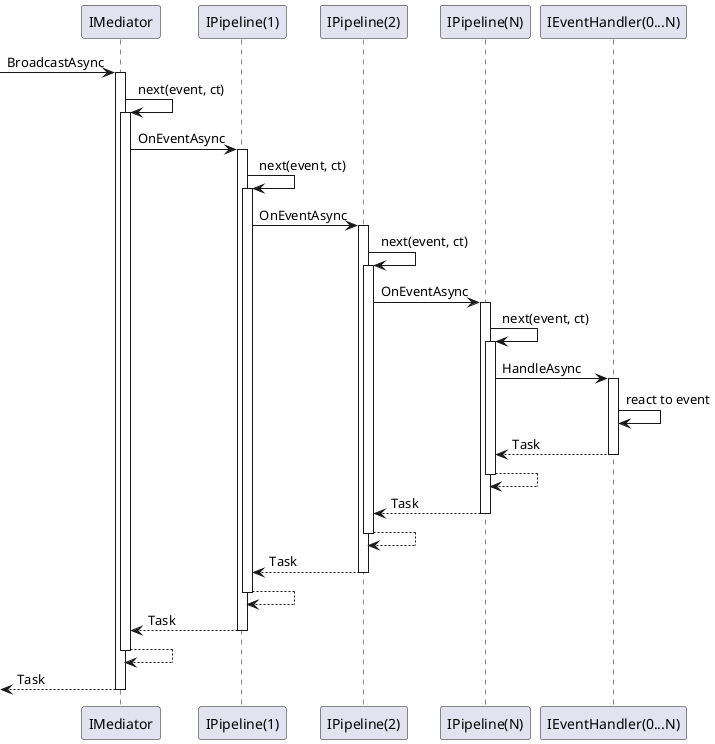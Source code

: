 @startuml pipeline-events
'title Pipeline for Events 

[-> IMediator ++: BroadcastAsync
IMediator -> IMediator ++: next(event, ct)
IMediator -> "IPipeline(1)" ++: OnEventAsync
"IPipeline(1)" -> "IPipeline(1)" ++: next(event, ct)
"IPipeline(1)" -> "IPipeline(2)" ++: OnEventAsync
"IPipeline(2)" -> "IPipeline(2)" ++: next(event, ct)
"IPipeline(2)" -> "IPipeline(N)" ++: OnEventAsync
"IPipeline(N)" -> "IPipeline(N)" ++: next(event, ct)
"IPipeline(N)" -> "IEventHandler(0...N)" ++: HandleAsync
"IEventHandler(0...N)" -> "IEventHandler(0...N)" : react to event
return Task
return
return Task
return
return Task
return
return Task
return
return Task

@enduml